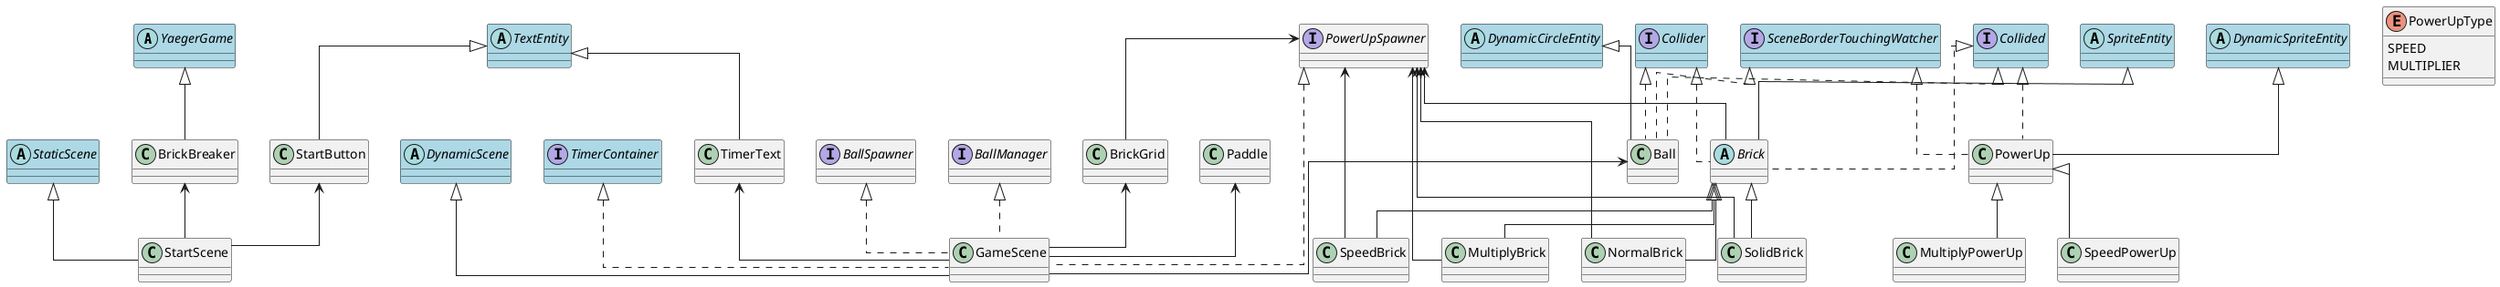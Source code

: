 @startuml
skinparam classAttributeIconSize 0
skinparam linetype ortho

abstract class YaegerGame #lightblue
abstract class StaticScene #lightblue
abstract class DynamicScene #lightblue
abstract class TextEntity #lightblue
interface TimerContainer #lightblue
abstract class DynamicSpriteEntity #lightblue
interface SceneBorderTouchingWatcher #lightblue
interface Collided #lightblue
interface Collider #lightblue
abstract class SpriteEntity #lightblue
abstract class DynamicCircleEntity #lightblue


class BrickBreaker{

}

YaegerGame <|-- BrickBreaker

interface PowerUpSpawner
interface BallSpawner
interface BallManager

class StartScene{


}
class GameScene{

}

class BrickGrid{
}
class Paddle{
}

PowerUpSpawner <-- BrickGrid
PowerUpSpawner <-- Brick

StaticScene <|-- StartScene
BrickBreaker <-- StartScene
DynamicScene <|-- GameScene
TimerContainer <|.. GameScene

PowerUpSpawner <|.. GameScene
BallSpawner <|.. GameScene
BallManager <|.. GameScene

BrickGrid <-- GameScene
Paddle <-- GameScene

class Ball{
}
class TimerText{}

Ball <-- GameScene
TimerText <-- GameScene
TextEntity <|-- TimerText

class PowerUp

DynamicSpriteEntity <|-- PowerUp
SceneBorderTouchingWatcher <|.. PowerUp
Collided <|.. PowerUp

class MultiplyPowerUp
class SpeedPowerUp

PowerUp <|-- MultiplyPowerUp
PowerUp <|-- SpeedPowerUp

abstract class Brick
SpriteEntity <|-- Brick
Collided <|.. Brick
Collider <|.. Brick

class MultiplyBrick
class NormalBrick
class SolidBrick
class SpeedBrick

Brick <|-- NormalBrick
Brick <|-- SolidBrick
Brick <|-- SpeedBrick
Brick <|-- MultiplyBrick

PowerUpSpawner <-- NormalBrick
PowerUpSpawner <-- MultiplyBrick
PowerUpSpawner <-- SolidBrick
PowerUpSpawner <-- SpeedBrick

class StartButton

TextEntity <|-- StartButton
StartButton <-- StartScene

enum PowerUpType{
SPEED
MULTIPLIER
}

Collider <|.. Ball
Collided <|.. Ball
SceneBorderTouchingWatcher <|.. Ball
DynamicCircleEntity <|-- Ball



@enduml
